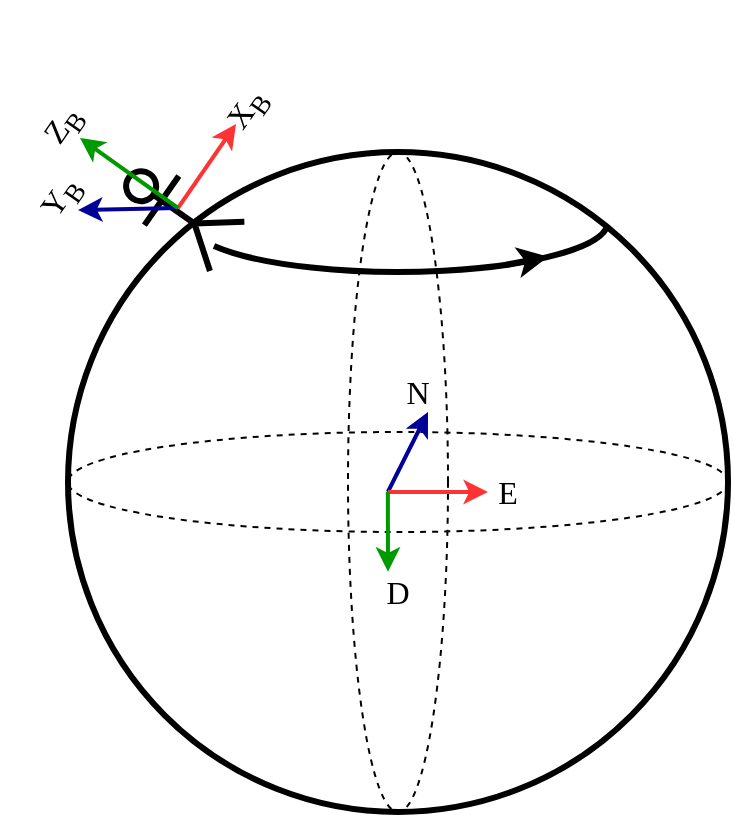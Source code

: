 <mxfile>
    <diagram id="szlabYtmz5tqC3guN1Is" name="Page-1">
        <mxGraphModel dx="879" dy="588" grid="1" gridSize="10" guides="1" tooltips="1" connect="1" arrows="1" fold="1" page="1" pageScale="1" pageWidth="850" pageHeight="1100" math="0" shadow="0">
            <root>
                <mxCell id="0"/>
                <mxCell id="1" parent="0"/>
                <mxCell id="2" value="" style="ellipse;whiteSpace=wrap;html=1;aspect=fixed;fillColor=none;strokeWidth=3;" vertex="1" parent="1">
                    <mxGeometry x="250" y="330" width="330" height="330" as="geometry"/>
                </mxCell>
                <mxCell id="4" value="" style="ellipse;whiteSpace=wrap;html=1;strokeWidth=1;fillColor=none;dashed=1;" vertex="1" parent="1">
                    <mxGeometry x="250" y="470" width="330" height="50" as="geometry"/>
                </mxCell>
                <mxCell id="5" value="" style="ellipse;whiteSpace=wrap;html=1;strokeWidth=1;fillColor=none;dashed=1;" vertex="1" parent="1">
                    <mxGeometry x="390" y="330" width="50" height="330" as="geometry"/>
                </mxCell>
                <mxCell id="6" value="" style="shape=umlActor;verticalLabelPosition=bottom;verticalAlign=top;html=1;outlineConnect=0;strokeWidth=3;fillColor=none;rotation=-55;" vertex="1" parent="1">
                    <mxGeometry x="290" y="330" width="30" height="60" as="geometry"/>
                </mxCell>
                <mxCell id="7" value="" style="verticalLabelPosition=bottom;verticalAlign=top;html=1;shape=mxgraph.basic.arc;startAngle=0.26;endAngle=0.67;strokeWidth=3;fillColor=none;" vertex="1" parent="1">
                    <mxGeometry x="310" y="340" width="210" height="50" as="geometry"/>
                </mxCell>
                <mxCell id="9" value="" style="endArrow=classic;html=1;entryX=0.858;entryY=0.847;entryDx=0;entryDy=0;entryPerimeter=0;exitX=0.753;exitY=0.931;exitDx=0;exitDy=0;exitPerimeter=0;strokeWidth=3;" edge="1" parent="1" source="7" target="7">
                    <mxGeometry width="50" height="50" relative="1" as="geometry">
                        <mxPoint x="400" y="460" as="sourcePoint"/>
                        <mxPoint x="450" y="410" as="targetPoint"/>
                    </mxGeometry>
                </mxCell>
                <mxCell id="16" value="" style="group" vertex="1" connectable="0" parent="1">
                    <mxGeometry x="370" y="420" width="110" height="90" as="geometry"/>
                </mxCell>
                <mxCell id="10" value="" style="endArrow=classic;html=1;rounded=0;strokeColor=#000099;strokeWidth=2;entryX=0.8;entryY=0.394;entryDx=0;entryDy=0;entryPerimeter=0;" edge="1" parent="16" target="5">
                    <mxGeometry width="50" height="50" relative="1" as="geometry">
                        <mxPoint x="39.92" y="80" as="sourcePoint"/>
                        <mxPoint x="10" y="40" as="targetPoint"/>
                    </mxGeometry>
                </mxCell>
                <mxCell id="11" value="" style="endArrow=classic;html=1;rounded=0;exitX=0.616;exitY=0.365;exitDx=0;exitDy=0;exitPerimeter=0;strokeColor=#FF3333;strokeWidth=2;" edge="1" parent="16">
                    <mxGeometry width="50" height="50" relative="1" as="geometry">
                        <mxPoint x="39.94" y="79.952" as="sourcePoint"/>
                        <mxPoint x="90" y="80" as="targetPoint"/>
                    </mxGeometry>
                </mxCell>
                <mxCell id="12" value="" style="endArrow=classic;html=1;rounded=0;entryX=0.4;entryY=0.636;entryDx=0;entryDy=0;entryPerimeter=0;fillColor=#cdeb8b;strokeColor=#009900;strokeWidth=2;" edge="1" parent="16" target="5">
                    <mxGeometry width="50" height="50" relative="1" as="geometry">
                        <mxPoint x="39.92" y="80" as="sourcePoint"/>
                        <mxPoint x="39.92" y="19.9" as="targetPoint"/>
                    </mxGeometry>
                </mxCell>
                <mxCell id="13" value="&lt;font face=&quot;CMU Typewriter Text&quot;&gt;&lt;span style=&quot;font-size: 16px;&quot;&gt;N&lt;/span&gt;&lt;/font&gt;" style="text;html=1;strokeColor=none;fillColor=none;align=center;verticalAlign=middle;whiteSpace=wrap;rounded=0;" vertex="1" parent="16">
                    <mxGeometry x="45" y="20" width="20" height="20" as="geometry"/>
                </mxCell>
                <mxCell id="14" value="&lt;font face=&quot;CMU Typewriter Text&quot;&gt;&lt;span style=&quot;font-size: 16px;&quot;&gt;E&lt;/span&gt;&lt;/font&gt;" style="text;html=1;strokeColor=none;fillColor=none;align=center;verticalAlign=middle;whiteSpace=wrap;rounded=0;" vertex="1" parent="16">
                    <mxGeometry x="90" y="70" width="20" height="20" as="geometry"/>
                </mxCell>
                <mxCell id="15" value="&lt;font face=&quot;CMU Typewriter Text&quot;&gt;&lt;span style=&quot;font-size: 16px;&quot;&gt;D&lt;/span&gt;&lt;/font&gt;" style="text;html=1;strokeColor=none;fillColor=none;align=center;verticalAlign=middle;whiteSpace=wrap;rounded=0;" vertex="1" parent="1">
                    <mxGeometry x="405" y="540" width="20" height="20" as="geometry"/>
                </mxCell>
                <mxCell id="23" value="" style="group;rotation=-55;" vertex="1" connectable="0" parent="1">
                    <mxGeometry x="230" y="280" width="110" height="90" as="geometry"/>
                </mxCell>
                <mxCell id="17" value="" style="endArrow=classic;html=1;rounded=0;strokeColor=#000099;strokeWidth=2;" edge="1" parent="23">
                    <mxGeometry width="50" height="50" relative="1" as="geometry">
                        <mxPoint x="75" y="78" as="sourcePoint"/>
                        <mxPoint x="25" y="79" as="targetPoint"/>
                    </mxGeometry>
                </mxCell>
                <mxCell id="18" value="" style="endArrow=classic;html=1;rounded=0;exitX=0.616;exitY=0.365;exitDx=0;exitDy=0;exitPerimeter=0;strokeColor=#FF3333;strokeWidth=2;" edge="1" parent="23">
                    <mxGeometry width="50" height="50" relative="1" as="geometry">
                        <mxPoint x="75" y="78" as="sourcePoint"/>
                        <mxPoint x="104" y="36" as="targetPoint"/>
                    </mxGeometry>
                </mxCell>
                <mxCell id="19" value="" style="endArrow=classic;html=1;rounded=0;entryX=0.75;entryY=0.19;entryDx=0;entryDy=0;entryPerimeter=0;fillColor=#cdeb8b;strokeColor=#009900;strokeWidth=2;" edge="1" parent="23">
                    <mxGeometry width="50" height="50" relative="1" as="geometry">
                        <mxPoint x="75" y="78" as="sourcePoint"/>
                        <mxPoint x="26" y="43" as="targetPoint"/>
                    </mxGeometry>
                </mxCell>
                <mxCell id="20" value="&lt;font style=&quot;font-size: 16px;&quot; face=&quot;CMU Typewriter Text&quot;&gt;Y&lt;sub&gt;B&lt;/sub&gt;&lt;/font&gt;" style="text;html=1;strokeColor=none;fillColor=none;align=center;verticalAlign=middle;whiteSpace=wrap;rounded=0;rotation=-55;" vertex="1" parent="23">
                    <mxGeometry x="7" y="63" width="20" height="20" as="geometry"/>
                </mxCell>
                <mxCell id="21" value="&lt;font style=&quot;&quot; face=&quot;CMU Typewriter Text&quot;&gt;&lt;span style=&quot;font-size: 16px;&quot;&gt;X&lt;sub&gt;B&lt;/sub&gt;&lt;/span&gt;&lt;/font&gt;" style="text;html=1;strokeColor=none;fillColor=none;align=center;verticalAlign=middle;whiteSpace=wrap;rounded=0;rotation=-55;" vertex="1" parent="23">
                    <mxGeometry x="100" y="19" width="20" height="20" as="geometry"/>
                </mxCell>
                <mxCell id="22" value="&lt;font style=&quot;font-size: 16px;&quot; face=&quot;CMU Typewriter Text&quot;&gt;Z&lt;sub&gt;B&lt;/sub&gt;&lt;/font&gt;" style="text;html=1;strokeColor=none;fillColor=none;align=center;verticalAlign=middle;whiteSpace=wrap;rounded=0;rotation=-55;" vertex="1" parent="23">
                    <mxGeometry x="8" y="27" width="20" height="20" as="geometry"/>
                </mxCell>
            </root>
        </mxGraphModel>
    </diagram>
</mxfile>